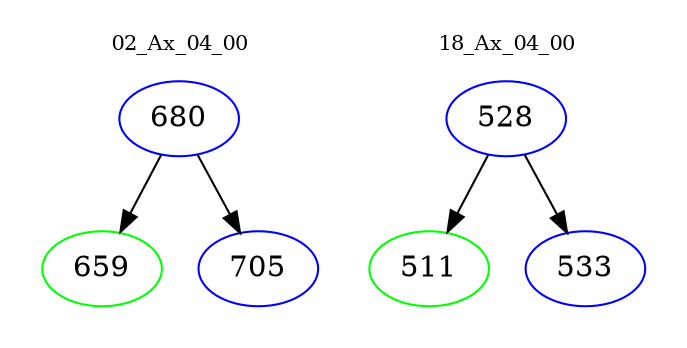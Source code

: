 digraph{
subgraph cluster_0 {
color = white
label = "02_Ax_04_00";
fontsize=10;
T0_680 [label="680", color="blue"]
T0_680 -> T0_659 [color="black"]
T0_659 [label="659", color="green"]
T0_680 -> T0_705 [color="black"]
T0_705 [label="705", color="blue"]
}
subgraph cluster_1 {
color = white
label = "18_Ax_04_00";
fontsize=10;
T1_528 [label="528", color="blue"]
T1_528 -> T1_511 [color="black"]
T1_511 [label="511", color="green"]
T1_528 -> T1_533 [color="black"]
T1_533 [label="533", color="blue"]
}
}
